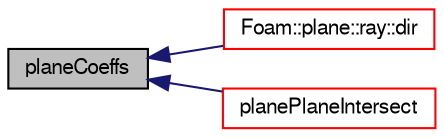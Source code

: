digraph "planeCoeffs"
{
  bgcolor="transparent";
  edge [fontname="FreeSans",fontsize="10",labelfontname="FreeSans",labelfontsize="10"];
  node [fontname="FreeSans",fontsize="10",shape=record];
  rankdir="LR";
  Node526 [label="planeCoeffs",height=0.2,width=0.4,color="black", fillcolor="grey75", style="filled", fontcolor="black"];
  Node526 -> Node527 [dir="back",color="midnightblue",fontsize="10",style="solid",fontname="FreeSans"];
  Node527 [label="Foam::plane::ray::dir",height=0.2,width=0.4,color="red",URL="$a27574.html#ad2023bddcdb17ed0bab38b38e764822f"];
  Node526 -> Node529 [dir="back",color="midnightblue",fontsize="10",style="solid",fontname="FreeSans"];
  Node529 [label="planePlaneIntersect",height=0.2,width=0.4,color="red",URL="$a27570.html#acf90d23d7099eab3f7e4e6f76f25738c",tooltip="Return the cutting point between this plane and two other planes. "];
}
